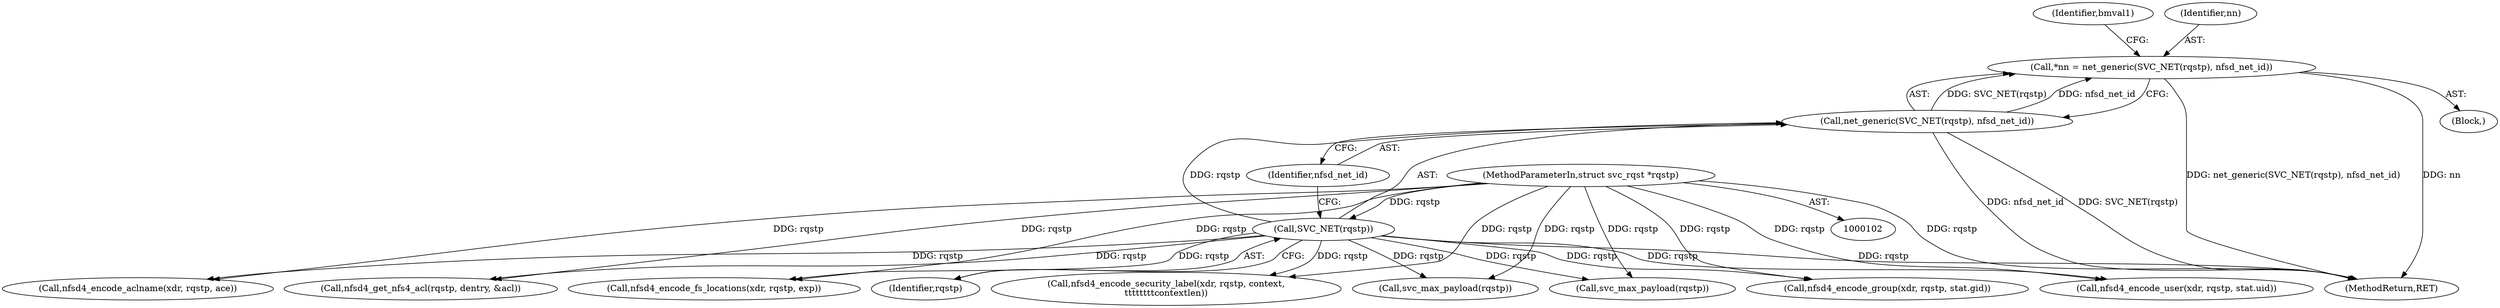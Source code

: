 digraph "0_linux_c70422f760c120480fee4de6c38804c72aa26bc1_12@pointer" {
"1000183" [label="(Call,*nn = net_generic(SVC_NET(rqstp), nfsd_net_id))"];
"1000185" [label="(Call,net_generic(SVC_NET(rqstp), nfsd_net_id))"];
"1000186" [label="(Call,SVC_NET(rqstp))"];
"1000108" [label="(MethodParameterIn,struct svc_rqst *rqstp)"];
"1000306" [label="(Call,nfsd4_get_nfs4_acl(rqstp, dentry, &acl))"];
"1001322" [label="(Call,svc_max_payload(rqstp))"];
"1000191" [label="(Identifier,bmval1)"];
"1000186" [label="(Call,SVC_NET(rqstp))"];
"1000185" [label="(Call,net_generic(SVC_NET(rqstp), nfsd_net_id))"];
"1000183" [label="(Call,*nn = net_generic(SVC_NET(rqstp), nfsd_net_id))"];
"1001419" [label="(Call,nfsd4_encode_user(xdr, rqstp, stat.uid))"];
"1000110" [label="(Block,)"];
"1000958" [label="(Call,nfsd4_encode_aclname(xdr, rqstp, ace))"];
"1001344" [label="(Call,svc_max_payload(rqstp))"];
"1001435" [label="(Call,nfsd4_encode_group(xdr, rqstp, stat.gid))"];
"1000187" [label="(Identifier,rqstp)"];
"1000108" [label="(MethodParameterIn,struct svc_rqst *rqstp)"];
"1001870" [label="(Call,nfsd4_encode_security_label(xdr, rqstp, context,\n\t\t\t\t\t\t\t\tcontextlen))"];
"1000188" [label="(Identifier,nfsd_net_id)"];
"1000184" [label="(Identifier,nn)"];
"1001934" [label="(MethodReturn,RET)"];
"1001206" [label="(Call,nfsd4_encode_fs_locations(xdr, rqstp, exp))"];
"1000183" -> "1000110"  [label="AST: "];
"1000183" -> "1000185"  [label="CFG: "];
"1000184" -> "1000183"  [label="AST: "];
"1000185" -> "1000183"  [label="AST: "];
"1000191" -> "1000183"  [label="CFG: "];
"1000183" -> "1001934"  [label="DDG: net_generic(SVC_NET(rqstp), nfsd_net_id)"];
"1000183" -> "1001934"  [label="DDG: nn"];
"1000185" -> "1000183"  [label="DDG: SVC_NET(rqstp)"];
"1000185" -> "1000183"  [label="DDG: nfsd_net_id"];
"1000185" -> "1000188"  [label="CFG: "];
"1000186" -> "1000185"  [label="AST: "];
"1000188" -> "1000185"  [label="AST: "];
"1000185" -> "1001934"  [label="DDG: nfsd_net_id"];
"1000185" -> "1001934"  [label="DDG: SVC_NET(rqstp)"];
"1000186" -> "1000185"  [label="DDG: rqstp"];
"1000186" -> "1000187"  [label="CFG: "];
"1000187" -> "1000186"  [label="AST: "];
"1000188" -> "1000186"  [label="CFG: "];
"1000186" -> "1001934"  [label="DDG: rqstp"];
"1000108" -> "1000186"  [label="DDG: rqstp"];
"1000186" -> "1000306"  [label="DDG: rqstp"];
"1000186" -> "1000958"  [label="DDG: rqstp"];
"1000186" -> "1001206"  [label="DDG: rqstp"];
"1000186" -> "1001322"  [label="DDG: rqstp"];
"1000186" -> "1001344"  [label="DDG: rqstp"];
"1000186" -> "1001419"  [label="DDG: rqstp"];
"1000186" -> "1001435"  [label="DDG: rqstp"];
"1000186" -> "1001870"  [label="DDG: rqstp"];
"1000108" -> "1000102"  [label="AST: "];
"1000108" -> "1001934"  [label="DDG: rqstp"];
"1000108" -> "1000306"  [label="DDG: rqstp"];
"1000108" -> "1000958"  [label="DDG: rqstp"];
"1000108" -> "1001206"  [label="DDG: rqstp"];
"1000108" -> "1001322"  [label="DDG: rqstp"];
"1000108" -> "1001344"  [label="DDG: rqstp"];
"1000108" -> "1001419"  [label="DDG: rqstp"];
"1000108" -> "1001435"  [label="DDG: rqstp"];
"1000108" -> "1001870"  [label="DDG: rqstp"];
}
